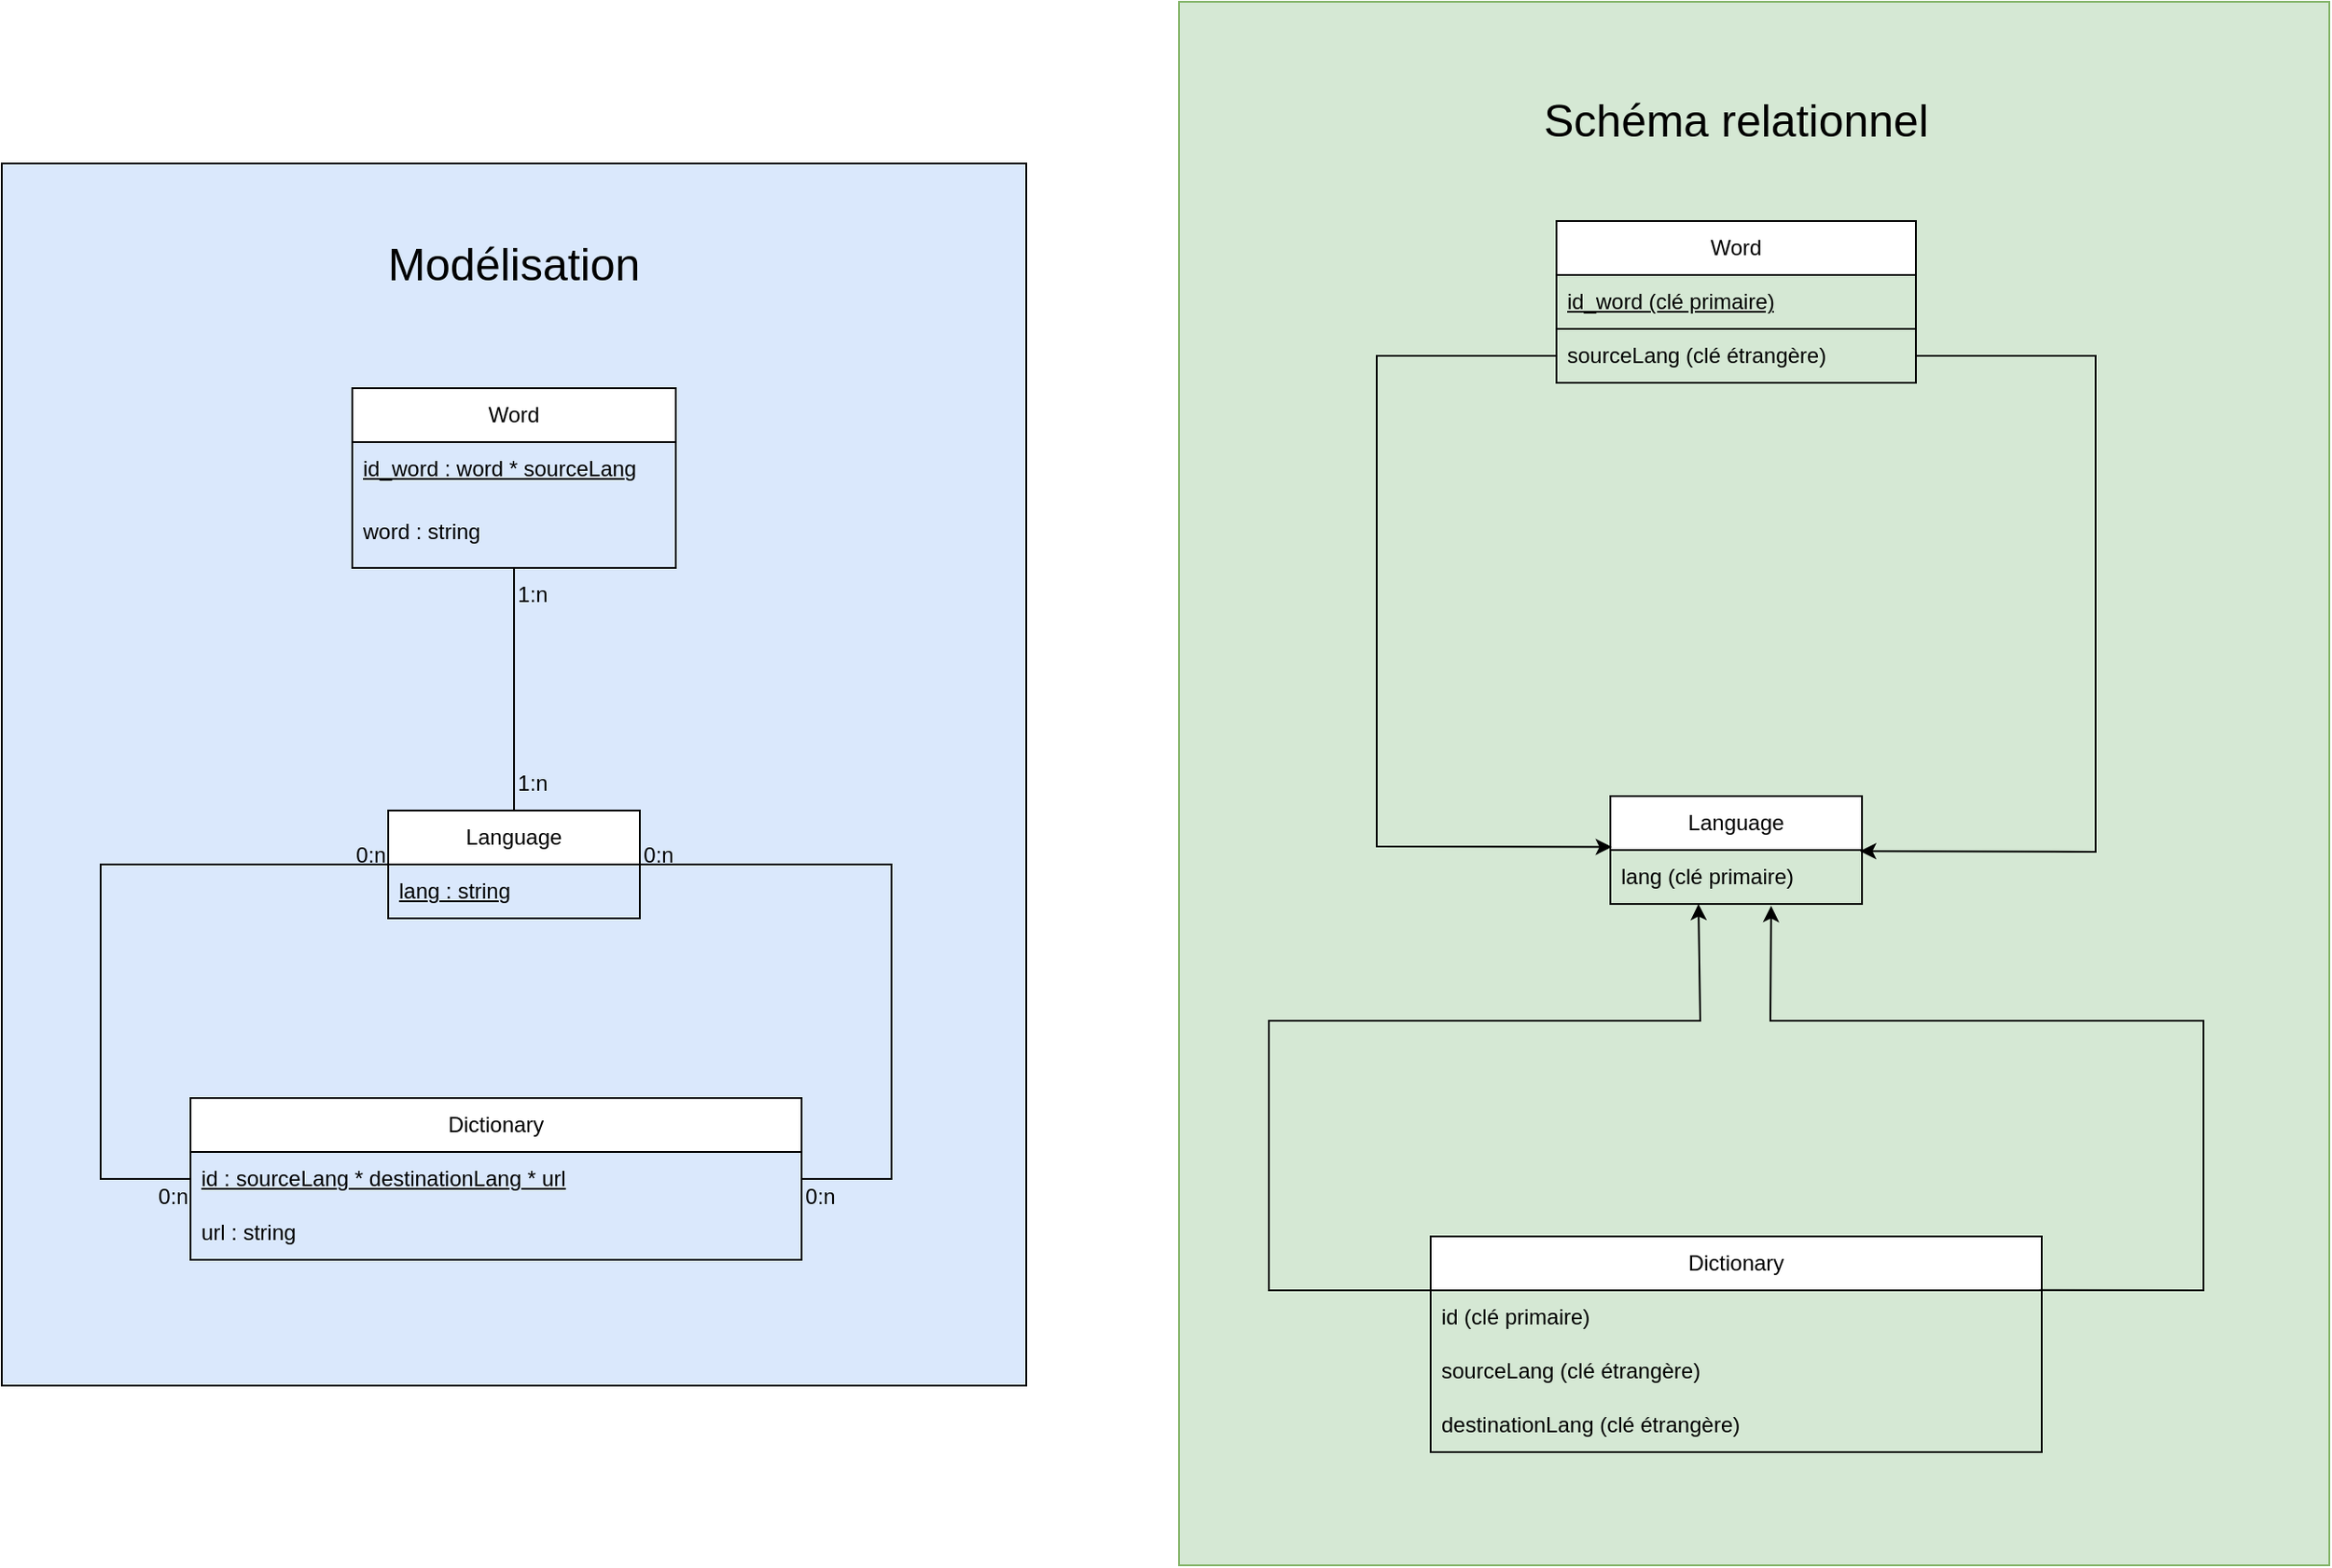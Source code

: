<mxfile version="20.6.0" type="device"><diagram id="GVKams-f18ghAtk94MDj" name="Page-1"><mxGraphModel dx="963" dy="514" grid="1" gridSize="10" guides="1" tooltips="1" connect="1" arrows="1" fold="1" page="1" pageScale="1" pageWidth="827" pageHeight="1169" math="0" shadow="0"><root><mxCell id="0"/><mxCell id="1" parent="0"/><mxCell id="pViiDbfFQPG6aH4aB6N4-55" value="" style="rounded=0;whiteSpace=wrap;html=1;strokeColor=#82b366;fillColor=#d5e8d4;" vertex="1" parent="1"><mxGeometry x="1080" y="90" width="640" height="870" as="geometry"/></mxCell><mxCell id="pViiDbfFQPG6aH4aB6N4-54" value="" style="rounded=0;whiteSpace=wrap;html=1;strokeColor=#000000;fillColor=#dae8fc;" vertex="1" parent="1"><mxGeometry x="425" y="180" width="570" height="680" as="geometry"/></mxCell><mxCell id="pViiDbfFQPG6aH4aB6N4-25" value="0:n" style="text;html=1;align=center;verticalAlign=middle;resizable=0;points=[];autosize=1;strokeColor=none;fillColor=none;" vertex="1" parent="1"><mxGeometry x="770" y="550" width="40" height="30" as="geometry"/></mxCell><mxCell id="pViiDbfFQPG6aH4aB6N4-26" value="0:n" style="text;html=1;align=center;verticalAlign=middle;resizable=0;points=[];autosize=1;strokeColor=none;fillColor=none;" vertex="1" parent="1"><mxGeometry x="860" y="740" width="40" height="30" as="geometry"/></mxCell><mxCell id="pViiDbfFQPG6aH4aB6N4-29" value="Language" style="swimlane;fontStyle=0;childLayout=stackLayout;horizontal=1;startSize=30;horizontalStack=0;resizeParent=1;resizeParentMax=0;resizeLast=0;collapsible=1;marginBottom=0;whiteSpace=wrap;html=1;" vertex="1" parent="1"><mxGeometry x="1320" y="532" width="140" height="60" as="geometry"/></mxCell><mxCell id="pViiDbfFQPG6aH4aB6N4-30" value="lang (clé primaire)" style="text;strokeColor=none;fillColor=none;align=left;verticalAlign=middle;spacingLeft=4;spacingRight=4;overflow=hidden;points=[[0,0.5],[1,0.5]];portConstraint=eastwest;rotatable=0;whiteSpace=wrap;html=1;" vertex="1" parent="pViiDbfFQPG6aH4aB6N4-29"><mxGeometry y="30" width="140" height="30" as="geometry"/></mxCell><mxCell id="pViiDbfFQPG6aH4aB6N4-31" value="Word" style="swimlane;fontStyle=0;childLayout=stackLayout;horizontal=1;startSize=30;horizontalStack=0;resizeParent=1;resizeParentMax=0;resizeLast=0;collapsible=1;marginBottom=0;whiteSpace=wrap;html=1;" vertex="1" parent="1"><mxGeometry x="1290" y="212" width="200" height="90" as="geometry"/></mxCell><mxCell id="pViiDbfFQPG6aH4aB6N4-32" value="&lt;u&gt;id_word (clé primaire)&lt;/u&gt;" style="text;strokeColor=default;fillColor=none;align=left;verticalAlign=middle;spacingLeft=4;spacingRight=4;overflow=hidden;points=[[0,0.5],[1,0.5]];portConstraint=eastwest;rotatable=0;whiteSpace=wrap;html=1;" vertex="1" parent="pViiDbfFQPG6aH4aB6N4-31"><mxGeometry y="30" width="200" height="30" as="geometry"/></mxCell><mxCell id="pViiDbfFQPG6aH4aB6N4-47" value="sourceLang (clé étrangère)" style="text;strokeColor=default;fillColor=none;align=left;verticalAlign=middle;spacingLeft=4;spacingRight=4;overflow=hidden;points=[[0,0.5],[1,0.5]];portConstraint=eastwest;rotatable=0;whiteSpace=wrap;html=1;" vertex="1" parent="pViiDbfFQPG6aH4aB6N4-31"><mxGeometry y="60" width="200" height="30" as="geometry"/></mxCell><mxCell id="pViiDbfFQPG6aH4aB6N4-34" value="Dictionary" style="swimlane;fontStyle=0;childLayout=stackLayout;horizontal=1;startSize=30;horizontalStack=0;resizeParent=1;resizeParentMax=0;resizeLast=0;collapsible=1;marginBottom=0;whiteSpace=wrap;html=1;" vertex="1" parent="1"><mxGeometry x="1220" y="777" width="340" height="120" as="geometry"/></mxCell><mxCell id="pViiDbfFQPG6aH4aB6N4-35" value="id (clé primaire)" style="text;strokeColor=none;fillColor=none;align=left;verticalAlign=middle;spacingLeft=4;spacingRight=4;overflow=hidden;points=[[0,0.5],[1,0.5]];portConstraint=eastwest;rotatable=0;whiteSpace=wrap;html=1;" vertex="1" parent="pViiDbfFQPG6aH4aB6N4-34"><mxGeometry y="30" width="340" height="30" as="geometry"/></mxCell><mxCell id="pViiDbfFQPG6aH4aB6N4-53" value="sourceLang (clé étrangère)" style="text;strokeColor=none;fillColor=none;align=left;verticalAlign=middle;spacingLeft=4;spacingRight=4;overflow=hidden;points=[[0,0.5],[1,0.5]];portConstraint=eastwest;rotatable=0;whiteSpace=wrap;html=1;" vertex="1" parent="pViiDbfFQPG6aH4aB6N4-34"><mxGeometry y="60" width="340" height="30" as="geometry"/></mxCell><mxCell id="pViiDbfFQPG6aH4aB6N4-52" value="destinationLang (clé étrangère)" style="text;strokeColor=none;fillColor=none;align=left;verticalAlign=middle;spacingLeft=4;spacingRight=4;overflow=hidden;points=[[0,0.5],[1,0.5]];portConstraint=eastwest;rotatable=0;whiteSpace=wrap;html=1;" vertex="1" parent="pViiDbfFQPG6aH4aB6N4-34"><mxGeometry y="90" width="340" height="30" as="geometry"/></mxCell><mxCell id="pViiDbfFQPG6aH4aB6N4-48" value="" style="endArrow=classic;html=1;rounded=0;entryX=0.006;entryY=-0.057;entryDx=0;entryDy=0;entryPerimeter=0;exitX=0;exitY=0.5;exitDx=0;exitDy=0;" edge="1" parent="1" source="pViiDbfFQPG6aH4aB6N4-47" target="pViiDbfFQPG6aH4aB6N4-30"><mxGeometry width="50" height="50" relative="1" as="geometry"><mxPoint x="1200" y="607" as="sourcePoint"/><mxPoint x="1250" y="557" as="targetPoint"/><Array as="points"><mxPoint x="1190" y="287"/><mxPoint x="1190" y="560"/></Array></mxGeometry></mxCell><mxCell id="pViiDbfFQPG6aH4aB6N4-49" value="" style="endArrow=classic;html=1;rounded=0;entryX=0.992;entryY=0.019;entryDx=0;entryDy=0;entryPerimeter=0;exitX=1;exitY=0.5;exitDx=0;exitDy=0;" edge="1" parent="1" source="pViiDbfFQPG6aH4aB6N4-47" target="pViiDbfFQPG6aH4aB6N4-30"><mxGeometry width="50" height="50" relative="1" as="geometry"><mxPoint x="1370" y="457" as="sourcePoint"/><mxPoint x="1420" y="407" as="targetPoint"/><Array as="points"><mxPoint x="1590" y="287"/><mxPoint x="1590" y="563"/></Array></mxGeometry></mxCell><mxCell id="pViiDbfFQPG6aH4aB6N4-50" value="" style="endArrow=classic;html=1;rounded=0;entryX=0.35;entryY=1;entryDx=0;entryDy=0;entryPerimeter=0;" edge="1" parent="1" target="pViiDbfFQPG6aH4aB6N4-30"><mxGeometry width="50" height="50" relative="1" as="geometry"><mxPoint x="1220" y="807" as="sourcePoint"/><mxPoint x="1220" y="517" as="targetPoint"/><Array as="points"><mxPoint x="1130" y="807"/><mxPoint x="1130" y="657"/><mxPoint x="1370" y="657"/></Array></mxGeometry></mxCell><mxCell id="pViiDbfFQPG6aH4aB6N4-51" value="" style="endArrow=classic;html=1;rounded=0;entryX=0.639;entryY=1.035;entryDx=0;entryDy=0;entryPerimeter=0;exitX=0.996;exitY=-0.005;exitDx=0;exitDy=0;exitPerimeter=0;" edge="1" parent="1" source="pViiDbfFQPG6aH4aB6N4-35" target="pViiDbfFQPG6aH4aB6N4-30"><mxGeometry width="50" height="50" relative="1" as="geometry"><mxPoint x="1390" y="737" as="sourcePoint"/><mxPoint x="1440" y="687" as="targetPoint"/><Array as="points"><mxPoint x="1650" y="807"/><mxPoint x="1650" y="657"/><mxPoint x="1409" y="657"/></Array></mxGeometry></mxCell><mxCell id="pViiDbfFQPG6aH4aB6N4-1" value="Language" style="swimlane;fontStyle=0;childLayout=stackLayout;horizontal=1;startSize=30;horizontalStack=0;resizeParent=1;resizeParentMax=0;resizeLast=0;collapsible=1;marginBottom=0;whiteSpace=wrap;html=1;" vertex="1" parent="1"><mxGeometry x="640" y="540" width="140" height="60" as="geometry"/></mxCell><mxCell id="pViiDbfFQPG6aH4aB6N4-2" value="&lt;u&gt;lang : string&lt;/u&gt;" style="text;align=left;verticalAlign=middle;spacingLeft=4;spacingRight=4;overflow=hidden;points=[[0,0.5],[1,0.5]];portConstraint=eastwest;rotatable=0;whiteSpace=wrap;html=1;" vertex="1" parent="pViiDbfFQPG6aH4aB6N4-1"><mxGeometry y="30" width="140" height="30" as="geometry"/></mxCell><mxCell id="pViiDbfFQPG6aH4aB6N4-5" value="Word" style="swimlane;fontStyle=0;childLayout=stackLayout;horizontal=1;startSize=30;horizontalStack=0;resizeParent=1;resizeParentMax=0;resizeLast=0;collapsible=1;marginBottom=0;whiteSpace=wrap;html=1;" vertex="1" parent="1"><mxGeometry x="620" y="305" width="180" height="100" as="geometry"/></mxCell><mxCell id="pViiDbfFQPG6aH4aB6N4-6" value="&lt;div&gt;&lt;u&gt;id_word : word * sourceLang&lt;br&gt;&lt;/u&gt;&lt;/div&gt;" style="text;strokeColor=none;fillColor=none;align=left;verticalAlign=middle;spacingLeft=4;spacingRight=4;overflow=hidden;points=[[0,0.5],[1,0.5]];portConstraint=eastwest;rotatable=0;whiteSpace=wrap;html=1;" vertex="1" parent="pViiDbfFQPG6aH4aB6N4-5"><mxGeometry y="30" width="180" height="30" as="geometry"/></mxCell><mxCell id="pViiDbfFQPG6aH4aB6N4-7" value="&lt;div&gt;word : string&lt;/div&gt;" style="text;strokeColor=none;fillColor=none;align=left;verticalAlign=middle;spacingLeft=4;spacingRight=4;overflow=hidden;points=[[0,0.5],[1,0.5]];portConstraint=eastwest;rotatable=0;whiteSpace=wrap;html=1;" vertex="1" parent="pViiDbfFQPG6aH4aB6N4-5"><mxGeometry y="60" width="180" height="40" as="geometry"/></mxCell><mxCell id="pViiDbfFQPG6aH4aB6N4-13" value="Dictionary" style="swimlane;fontStyle=0;childLayout=stackLayout;horizontal=1;startSize=30;horizontalStack=0;resizeParent=1;resizeParentMax=0;resizeLast=0;collapsible=1;marginBottom=0;whiteSpace=wrap;html=1;" vertex="1" parent="1"><mxGeometry x="530" y="700" width="340" height="90" as="geometry"/></mxCell><mxCell id="pViiDbfFQPG6aH4aB6N4-14" value="&lt;u&gt;id : sourceLang * destinationLang * url&lt;br&gt;&lt;/u&gt;" style="text;align=left;verticalAlign=middle;spacingLeft=4;spacingRight=4;overflow=hidden;points=[[0,0.5],[1,0.5]];portConstraint=eastwest;rotatable=0;whiteSpace=wrap;html=1;" vertex="1" parent="pViiDbfFQPG6aH4aB6N4-13"><mxGeometry y="30" width="340" height="30" as="geometry"/></mxCell><mxCell id="pViiDbfFQPG6aH4aB6N4-15" value="url : string" style="text;strokeColor=none;fillColor=none;align=left;verticalAlign=middle;spacingLeft=4;spacingRight=4;overflow=hidden;points=[[0,0.5],[1,0.5]];portConstraint=eastwest;rotatable=0;whiteSpace=wrap;html=1;" vertex="1" parent="pViiDbfFQPG6aH4aB6N4-13"><mxGeometry y="60" width="340" height="30" as="geometry"/></mxCell><mxCell id="pViiDbfFQPG6aH4aB6N4-16" value="" style="endArrow=none;html=1;rounded=0;exitX=0.5;exitY=0;exitDx=0;exitDy=0;" edge="1" parent="1" source="pViiDbfFQPG6aH4aB6N4-1" target="pViiDbfFQPG6aH4aB6N4-7"><mxGeometry width="50" height="50" relative="1" as="geometry"><mxPoint x="710" y="530" as="sourcePoint"/><mxPoint x="710" y="410" as="targetPoint"/></mxGeometry></mxCell><mxCell id="pViiDbfFQPG6aH4aB6N4-18" value="1:n" style="text;html=1;align=center;verticalAlign=middle;resizable=0;points=[];autosize=1;strokeColor=none;fillColor=none;" vertex="1" parent="1"><mxGeometry x="700" y="510" width="40" height="30" as="geometry"/></mxCell><mxCell id="pViiDbfFQPG6aH4aB6N4-19" value="1:n" style="text;html=1;align=center;verticalAlign=middle;resizable=0;points=[];autosize=1;strokeColor=none;fillColor=none;" vertex="1" parent="1"><mxGeometry x="700" y="405" width="40" height="30" as="geometry"/></mxCell><mxCell id="pViiDbfFQPG6aH4aB6N4-23" value="" style="endArrow=none;html=1;rounded=0;exitX=0;exitY=0.5;exitDx=0;exitDy=0;" edge="1" parent="1" source="pViiDbfFQPG6aH4aB6N4-14"><mxGeometry width="50" height="50" relative="1" as="geometry"><mxPoint x="570" y="660" as="sourcePoint"/><mxPoint x="640" y="570" as="targetPoint"/><Array as="points"><mxPoint x="480" y="745"/><mxPoint x="480" y="570"/></Array></mxGeometry></mxCell><mxCell id="pViiDbfFQPG6aH4aB6N4-24" value="" style="endArrow=none;html=1;rounded=0;exitX=1;exitY=0.5;exitDx=0;exitDy=0;" edge="1" parent="1" source="pViiDbfFQPG6aH4aB6N4-14"><mxGeometry width="50" height="50" relative="1" as="geometry"><mxPoint x="550" y="755" as="sourcePoint"/><mxPoint x="780" y="570" as="targetPoint"/><Array as="points"><mxPoint x="920" y="745"/><mxPoint x="920" y="570"/></Array></mxGeometry></mxCell><mxCell id="pViiDbfFQPG6aH4aB6N4-27" value="0:n" style="text;html=1;align=center;verticalAlign=middle;resizable=0;points=[];autosize=1;strokeColor=none;fillColor=none;" vertex="1" parent="1"><mxGeometry x="610" y="550" width="40" height="30" as="geometry"/></mxCell><mxCell id="pViiDbfFQPG6aH4aB6N4-28" value="0:n" style="text;html=1;align=center;verticalAlign=middle;resizable=0;points=[];autosize=1;strokeColor=none;fillColor=none;" vertex="1" parent="1"><mxGeometry x="500" y="740" width="40" height="30" as="geometry"/></mxCell><mxCell id="pViiDbfFQPG6aH4aB6N4-56" value="&lt;font style=&quot;font-size: 25px;&quot;&gt;Modélisation&lt;/font&gt;" style="text;html=1;strokeColor=none;fillColor=none;align=center;verticalAlign=middle;whiteSpace=wrap;rounded=0;" vertex="1" parent="1"><mxGeometry x="680" y="220" width="60" height="30" as="geometry"/></mxCell><mxCell id="pViiDbfFQPG6aH4aB6N4-57" value="Schéma relationnel" style="text;html=1;strokeColor=none;fillColor=none;align=center;verticalAlign=middle;whiteSpace=wrap;rounded=0;fontSize=25;" vertex="1" parent="1"><mxGeometry x="1265" y="130" width="250" height="50" as="geometry"/></mxCell></root></mxGraphModel></diagram></mxfile>